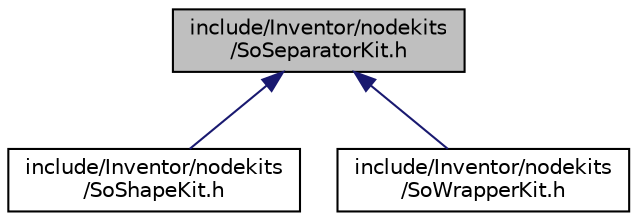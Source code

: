 digraph "include/Inventor/nodekits/SoSeparatorKit.h"
{
 // LATEX_PDF_SIZE
  edge [fontname="Helvetica",fontsize="10",labelfontname="Helvetica",labelfontsize="10"];
  node [fontname="Helvetica",fontsize="10",shape=record];
  Node1 [label="include/Inventor/nodekits\l/SoSeparatorKit.h",height=0.2,width=0.4,color="black", fillcolor="grey75", style="filled", fontcolor="black",tooltip=" "];
  Node1 -> Node2 [dir="back",color="midnightblue",fontsize="10",style="solid",fontname="Helvetica"];
  Node2 [label="include/Inventor/nodekits\l/SoShapeKit.h",height=0.2,width=0.4,color="black", fillcolor="white", style="filled",URL="$SoShapeKit_8h.html",tooltip=" "];
  Node1 -> Node3 [dir="back",color="midnightblue",fontsize="10",style="solid",fontname="Helvetica"];
  Node3 [label="include/Inventor/nodekits\l/SoWrapperKit.h",height=0.2,width=0.4,color="black", fillcolor="white", style="filled",URL="$SoWrapperKit_8h.html",tooltip=" "];
}
